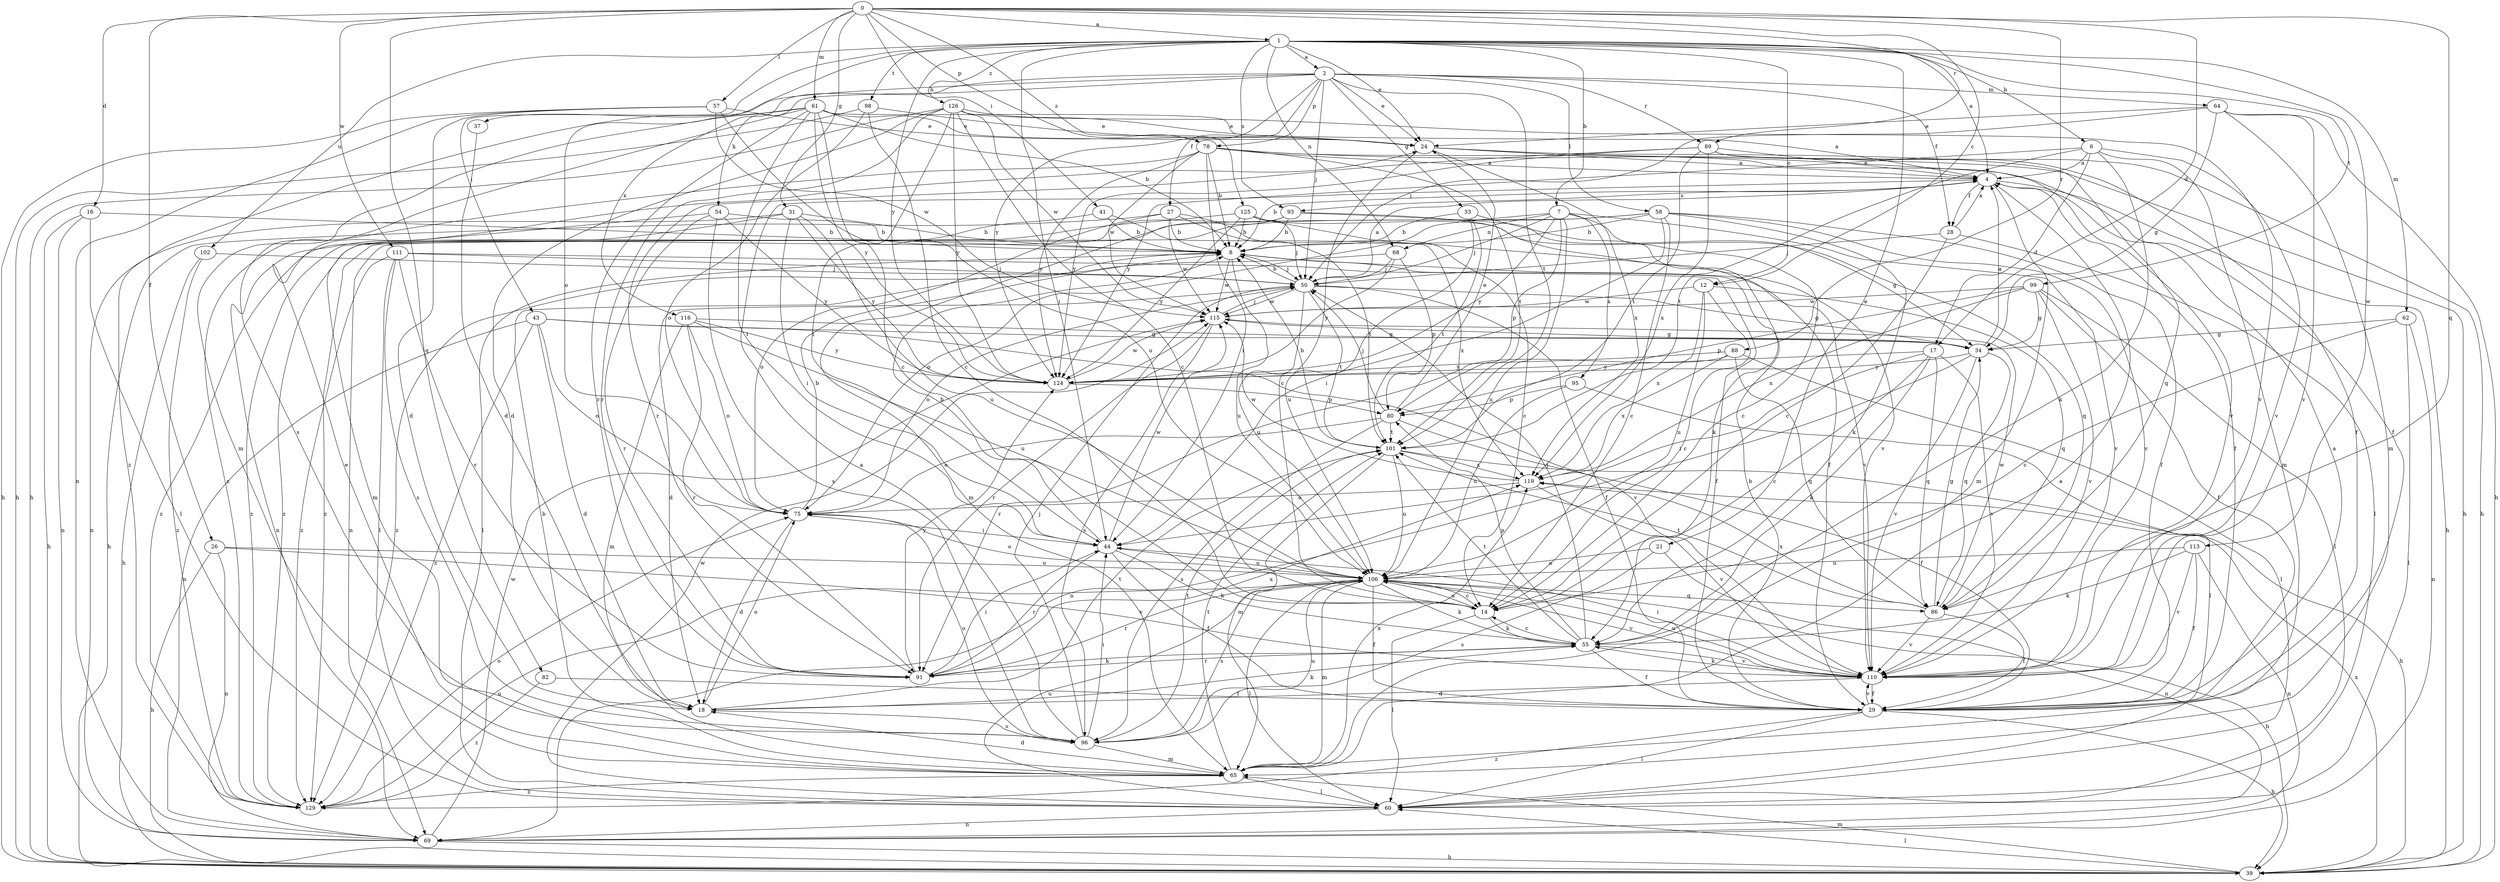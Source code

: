 strict digraph  {
0;
1;
2;
4;
6;
7;
8;
12;
14;
16;
17;
18;
21;
24;
26;
27;
28;
29;
31;
33;
34;
37;
39;
41;
43;
44;
50;
54;
55;
57;
58;
60;
61;
62;
64;
65;
68;
69;
75;
78;
80;
82;
86;
88;
89;
91;
93;
95;
96;
98;
99;
101;
102;
106;
110;
111;
113;
115;
116;
119;
124;
125;
126;
129;
0 -> 1  [label=a];
0 -> 12  [label=c];
0 -> 16  [label=d];
0 -> 17  [label=d];
0 -> 26  [label=f];
0 -> 31  [label=g];
0 -> 41  [label=i];
0 -> 57  [label=l];
0 -> 61  [label=m];
0 -> 78  [label=p];
0 -> 82  [label=q];
0 -> 86  [label=q];
0 -> 88  [label=r];
0 -> 89  [label=r];
0 -> 111  [label=w];
0 -> 125  [label=z];
1 -> 2  [label=a];
1 -> 4  [label=a];
1 -> 6  [label=b];
1 -> 7  [label=b];
1 -> 12  [label=c];
1 -> 21  [label=e];
1 -> 24  [label=e];
1 -> 43  [label=i];
1 -> 44  [label=i];
1 -> 62  [label=m];
1 -> 68  [label=n];
1 -> 75  [label=o];
1 -> 93  [label=s];
1 -> 98  [label=t];
1 -> 99  [label=t];
1 -> 102  [label=u];
1 -> 113  [label=w];
1 -> 124  [label=y];
1 -> 126  [label=z];
2 -> 24  [label=e];
2 -> 27  [label=f];
2 -> 28  [label=f];
2 -> 33  [label=g];
2 -> 37  [label=h];
2 -> 50  [label=j];
2 -> 54  [label=k];
2 -> 58  [label=l];
2 -> 64  [label=m];
2 -> 78  [label=p];
2 -> 89  [label=r];
2 -> 101  [label=t];
2 -> 116  [label=x];
2 -> 124  [label=y];
4 -> 8  [label=b];
4 -> 28  [label=f];
4 -> 29  [label=f];
4 -> 39  [label=h];
4 -> 65  [label=m];
4 -> 93  [label=s];
6 -> 4  [label=a];
6 -> 17  [label=d];
6 -> 55  [label=k];
6 -> 65  [label=m];
6 -> 101  [label=t];
6 -> 110  [label=v];
6 -> 124  [label=y];
7 -> 14  [label=c];
7 -> 50  [label=j];
7 -> 68  [label=n];
7 -> 75  [label=o];
7 -> 80  [label=p];
7 -> 95  [label=s];
7 -> 106  [label=u];
7 -> 110  [label=v];
7 -> 124  [label=y];
8 -> 50  [label=j];
8 -> 60  [label=l];
8 -> 106  [label=u];
8 -> 110  [label=v];
8 -> 115  [label=w];
12 -> 14  [label=c];
12 -> 86  [label=q];
12 -> 106  [label=u];
12 -> 115  [label=w];
12 -> 119  [label=x];
14 -> 55  [label=k];
14 -> 60  [label=l];
14 -> 106  [label=u];
16 -> 8  [label=b];
16 -> 39  [label=h];
16 -> 60  [label=l];
16 -> 69  [label=n];
17 -> 14  [label=c];
17 -> 44  [label=i];
17 -> 55  [label=k];
17 -> 86  [label=q];
17 -> 110  [label=v];
17 -> 124  [label=y];
18 -> 55  [label=k];
18 -> 75  [label=o];
18 -> 96  [label=s];
18 -> 101  [label=t];
21 -> 69  [label=n];
21 -> 96  [label=s];
21 -> 106  [label=u];
24 -> 4  [label=a];
24 -> 14  [label=c];
24 -> 86  [label=q];
24 -> 110  [label=v];
24 -> 119  [label=x];
26 -> 39  [label=h];
26 -> 69  [label=n];
26 -> 106  [label=u];
26 -> 110  [label=v];
27 -> 8  [label=b];
27 -> 14  [label=c];
27 -> 39  [label=h];
27 -> 75  [label=o];
27 -> 101  [label=t];
27 -> 115  [label=w];
28 -> 4  [label=a];
28 -> 14  [label=c];
28 -> 50  [label=j];
28 -> 60  [label=l];
29 -> 4  [label=a];
29 -> 8  [label=b];
29 -> 39  [label=h];
29 -> 60  [label=l];
29 -> 110  [label=v];
29 -> 129  [label=z];
31 -> 8  [label=b];
31 -> 44  [label=i];
31 -> 65  [label=m];
31 -> 69  [label=n];
31 -> 106  [label=u];
31 -> 124  [label=y];
33 -> 8  [label=b];
33 -> 55  [label=k];
33 -> 101  [label=t];
33 -> 106  [label=u];
34 -> 4  [label=a];
34 -> 69  [label=n];
34 -> 86  [label=q];
34 -> 110  [label=v];
34 -> 124  [label=y];
37 -> 18  [label=d];
39 -> 60  [label=l];
39 -> 65  [label=m];
39 -> 119  [label=x];
41 -> 8  [label=b];
41 -> 119  [label=x];
41 -> 129  [label=z];
43 -> 18  [label=d];
43 -> 34  [label=g];
43 -> 69  [label=n];
43 -> 75  [label=o];
43 -> 110  [label=v];
43 -> 129  [label=z];
44 -> 8  [label=b];
44 -> 29  [label=f];
44 -> 55  [label=k];
44 -> 91  [label=r];
44 -> 106  [label=u];
44 -> 115  [label=w];
50 -> 4  [label=a];
50 -> 8  [label=b];
50 -> 18  [label=d];
50 -> 29  [label=f];
50 -> 34  [label=g];
50 -> 75  [label=o];
50 -> 101  [label=t];
50 -> 106  [label=u];
50 -> 115  [label=w];
54 -> 8  [label=b];
54 -> 69  [label=n];
54 -> 91  [label=r];
54 -> 96  [label=s];
54 -> 124  [label=y];
55 -> 14  [label=c];
55 -> 29  [label=f];
55 -> 50  [label=j];
55 -> 80  [label=p];
55 -> 91  [label=r];
55 -> 101  [label=t];
55 -> 110  [label=v];
57 -> 18  [label=d];
57 -> 24  [label=e];
57 -> 39  [label=h];
57 -> 69  [label=n];
57 -> 106  [label=u];
57 -> 115  [label=w];
58 -> 8  [label=b];
58 -> 14  [label=c];
58 -> 29  [label=f];
58 -> 44  [label=i];
58 -> 55  [label=k];
58 -> 69  [label=n];
58 -> 110  [label=v];
58 -> 129  [label=z];
60 -> 69  [label=n];
60 -> 106  [label=u];
60 -> 115  [label=w];
61 -> 4  [label=a];
61 -> 8  [label=b];
61 -> 14  [label=c];
61 -> 24  [label=e];
61 -> 44  [label=i];
61 -> 65  [label=m];
61 -> 91  [label=r];
61 -> 96  [label=s];
61 -> 124  [label=y];
61 -> 129  [label=z];
62 -> 14  [label=c];
62 -> 34  [label=g];
62 -> 60  [label=l];
62 -> 69  [label=n];
64 -> 24  [label=e];
64 -> 34  [label=g];
64 -> 39  [label=h];
64 -> 50  [label=j];
64 -> 65  [label=m];
64 -> 110  [label=v];
65 -> 4  [label=a];
65 -> 8  [label=b];
65 -> 18  [label=d];
65 -> 24  [label=e];
65 -> 60  [label=l];
65 -> 101  [label=t];
65 -> 119  [label=x];
65 -> 129  [label=z];
68 -> 50  [label=j];
68 -> 80  [label=p];
68 -> 124  [label=y];
68 -> 129  [label=z];
69 -> 39  [label=h];
69 -> 115  [label=w];
75 -> 8  [label=b];
75 -> 18  [label=d];
75 -> 44  [label=i];
78 -> 4  [label=a];
78 -> 8  [label=b];
78 -> 29  [label=f];
78 -> 39  [label=h];
78 -> 44  [label=i];
78 -> 101  [label=t];
78 -> 115  [label=w];
78 -> 124  [label=y];
78 -> 129  [label=z];
80 -> 24  [label=e];
80 -> 29  [label=f];
80 -> 50  [label=j];
80 -> 75  [label=o];
80 -> 96  [label=s];
80 -> 101  [label=t];
82 -> 29  [label=f];
82 -> 129  [label=z];
86 -> 29  [label=f];
86 -> 34  [label=g];
86 -> 101  [label=t];
86 -> 110  [label=v];
86 -> 115  [label=w];
86 -> 119  [label=x];
88 -> 60  [label=l];
88 -> 86  [label=q];
88 -> 91  [label=r];
88 -> 119  [label=x];
88 -> 124  [label=y];
89 -> 4  [label=a];
89 -> 29  [label=f];
89 -> 39  [label=h];
89 -> 91  [label=r];
89 -> 101  [label=t];
89 -> 119  [label=x];
89 -> 124  [label=y];
91 -> 44  [label=i];
91 -> 55  [label=k];
91 -> 119  [label=x];
91 -> 124  [label=y];
93 -> 8  [label=b];
93 -> 29  [label=f];
93 -> 34  [label=g];
93 -> 65  [label=m];
93 -> 129  [label=z];
95 -> 60  [label=l];
95 -> 80  [label=p];
95 -> 106  [label=u];
96 -> 4  [label=a];
96 -> 44  [label=i];
96 -> 50  [label=j];
96 -> 65  [label=m];
96 -> 75  [label=o];
96 -> 101  [label=t];
96 -> 106  [label=u];
98 -> 14  [label=c];
98 -> 24  [label=e];
98 -> 39  [label=h];
98 -> 75  [label=o];
99 -> 29  [label=f];
99 -> 34  [label=g];
99 -> 60  [label=l];
99 -> 80  [label=p];
99 -> 110  [label=v];
99 -> 115  [label=w];
99 -> 119  [label=x];
101 -> 8  [label=b];
101 -> 39  [label=h];
101 -> 65  [label=m];
101 -> 106  [label=u];
101 -> 119  [label=x];
102 -> 39  [label=h];
102 -> 50  [label=j];
102 -> 129  [label=z];
106 -> 14  [label=c];
106 -> 29  [label=f];
106 -> 39  [label=h];
106 -> 55  [label=k];
106 -> 60  [label=l];
106 -> 65  [label=m];
106 -> 75  [label=o];
106 -> 86  [label=q];
106 -> 91  [label=r];
106 -> 96  [label=s];
106 -> 110  [label=v];
110 -> 18  [label=d];
110 -> 29  [label=f];
110 -> 44  [label=i];
110 -> 55  [label=k];
110 -> 106  [label=u];
111 -> 29  [label=f];
111 -> 50  [label=j];
111 -> 60  [label=l];
111 -> 91  [label=r];
111 -> 96  [label=s];
111 -> 129  [label=z];
113 -> 29  [label=f];
113 -> 55  [label=k];
113 -> 69  [label=n];
113 -> 106  [label=u];
113 -> 110  [label=v];
115 -> 34  [label=g];
115 -> 50  [label=j];
115 -> 91  [label=r];
115 -> 96  [label=s];
116 -> 34  [label=g];
116 -> 65  [label=m];
116 -> 75  [label=o];
116 -> 91  [label=r];
116 -> 106  [label=u];
116 -> 124  [label=y];
119 -> 75  [label=o];
119 -> 110  [label=v];
119 -> 115  [label=w];
124 -> 80  [label=p];
124 -> 115  [label=w];
125 -> 8  [label=b];
125 -> 50  [label=j];
125 -> 86  [label=q];
125 -> 110  [label=v];
125 -> 124  [label=y];
125 -> 129  [label=z];
126 -> 14  [label=c];
126 -> 18  [label=d];
126 -> 24  [label=e];
126 -> 39  [label=h];
126 -> 44  [label=i];
126 -> 91  [label=r];
126 -> 110  [label=v];
126 -> 115  [label=w];
126 -> 124  [label=y];
129 -> 75  [label=o];
129 -> 106  [label=u];
}
